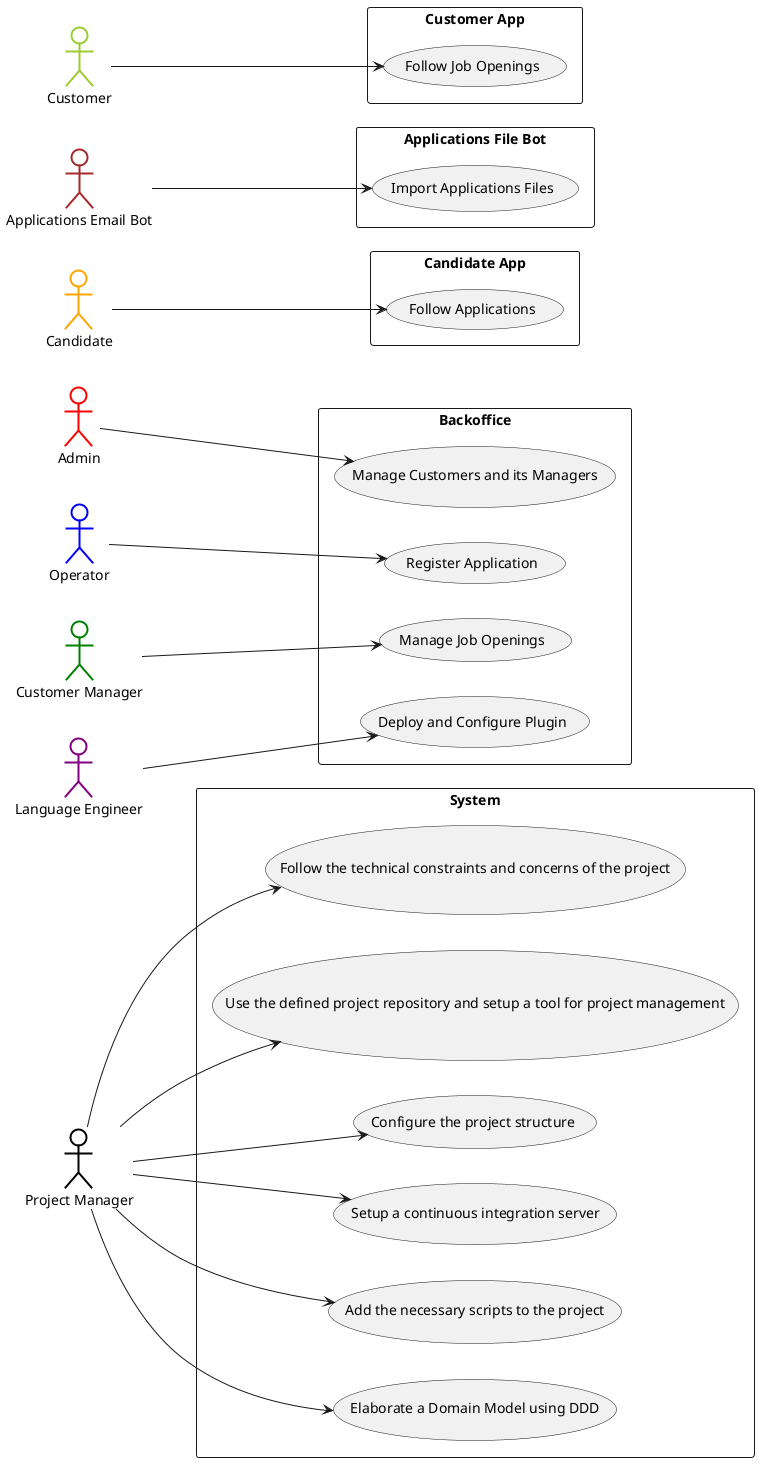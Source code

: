 @startuml

left to right direction

actor "Project Manager" as PM #white;line:black;line.bold;text:black

rectangle System {
    usecase "Follow the technical constraints and concerns of the project" as G001
    usecase "Use the defined project repository and setup a tool for project management" as G002
    usecase "Configure the project structure" as G003
    usecase "Setup a continuous integration server" as G004
    usecase "Add the necessary scripts to the project" as G005
    usecase "Elaborate a Domain Model using DDD" as G006
}

PM --> G001
PM --> G002
PM --> G003
PM --> G004
PM --> G005
PM --> G006

actor "Admin" as AD #white;line:red;line.bold;text:black
actor "Operator" as OP #white;line:blue;line.bold;text:black
actor "Customer Manager" as CM #white;line:green;line.bold;text:black
actor "Language Engineer" as LE #white;line:purple;line.bold;text:black

rectangle Backoffice {
    usecase "Manage Customers and its Managers" as UC1
    usecase "Deploy and Configure Plugin" as UC2
    usecase "Register Application" as UC3
    usecase "Manage Job Openings" as UC4
}

AD --> UC1
LE --> UC2
OP --> UC3
CM --> UC4

actor "Candidate" as CA #white;line:orange;line.bold;text:black

rectangle "Candidate App" {
    usecase "Follow Applications" as UC5
}

CA --> UC5

actor "Applications Email Bot" as EB #white;line:brown;line.bold;text:black

rectangle "Applications File Bot" {
    usecase "Import Applications Files" as UC6
}

EB --> UC6

actor "Customer" as CU #white;line:yellowgreen;line.bold;text:black

rectangle "Customer App" {
    usecase "Follow Job Openings" as UC7
}

CU --> UC7

@enduml